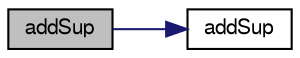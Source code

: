digraph "addSup"
{
  bgcolor="transparent";
  edge [fontname="FreeSans",fontsize="10",labelfontname="FreeSans",labelfontsize="10"];
  node [fontname="FreeSans",fontsize="10",shape=record];
  rankdir="LR";
  Node1510 [label="addSup",height=0.2,width=0.4,color="black", fillcolor="grey75", style="filled", fontcolor="black"];
  Node1510 -> Node1511 [color="midnightblue",fontsize="10",style="solid",fontname="FreeSans"];
  Node1511 [label="addSup",height=0.2,width=0.4,color="black",URL="$a23446.html#a9c3a3fc9e70c143a42b667f4c9485ec3",tooltip="Scalar. "];
}
